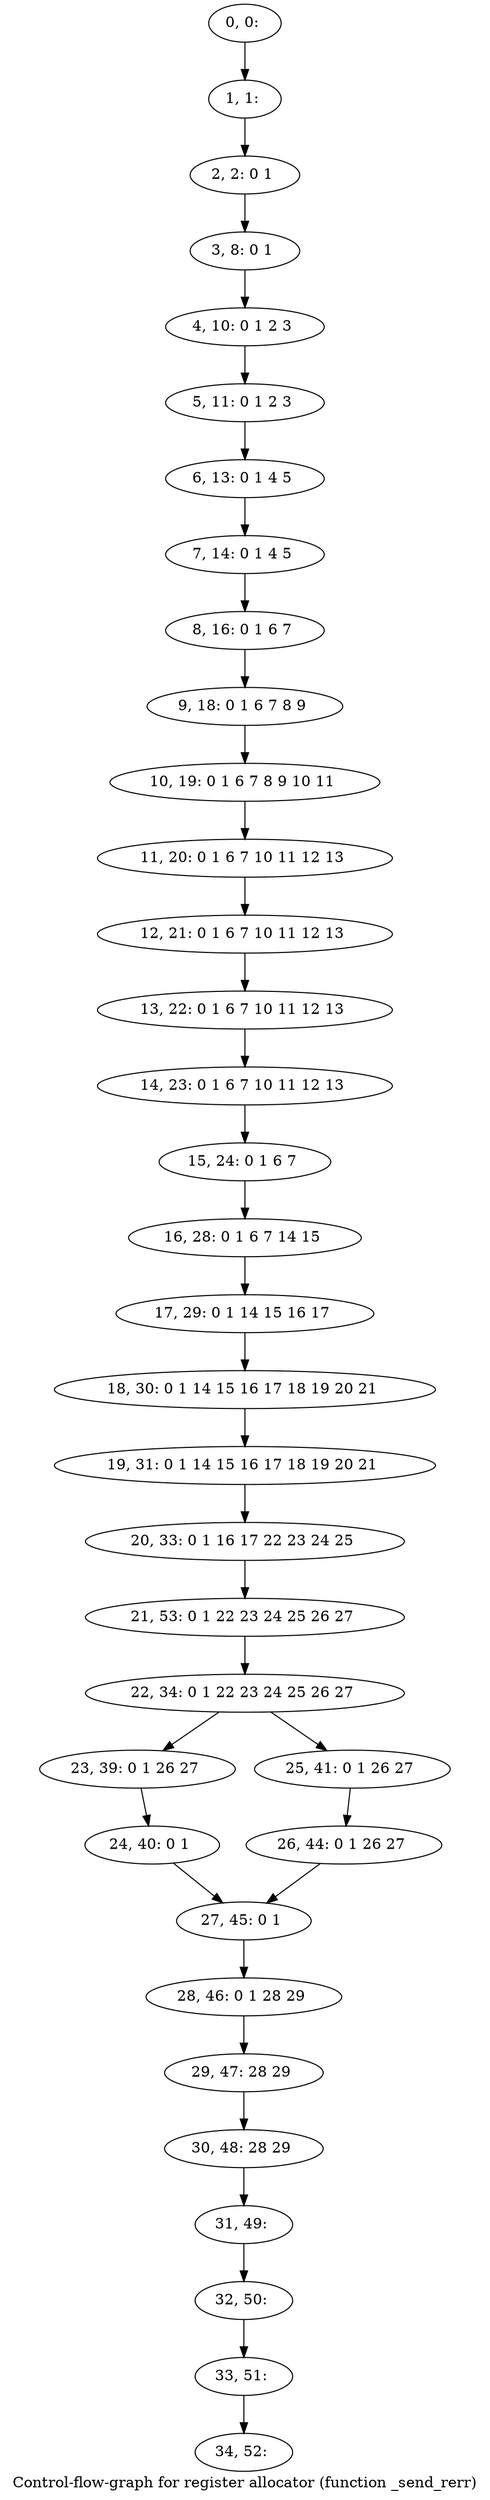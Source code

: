 digraph G {
graph [label="Control-flow-graph for register allocator (function _send_rerr)"]
0[label="0, 0: "];
1[label="1, 1: "];
2[label="2, 2: 0 1 "];
3[label="3, 8: 0 1 "];
4[label="4, 10: 0 1 2 3 "];
5[label="5, 11: 0 1 2 3 "];
6[label="6, 13: 0 1 4 5 "];
7[label="7, 14: 0 1 4 5 "];
8[label="8, 16: 0 1 6 7 "];
9[label="9, 18: 0 1 6 7 8 9 "];
10[label="10, 19: 0 1 6 7 8 9 10 11 "];
11[label="11, 20: 0 1 6 7 10 11 12 13 "];
12[label="12, 21: 0 1 6 7 10 11 12 13 "];
13[label="13, 22: 0 1 6 7 10 11 12 13 "];
14[label="14, 23: 0 1 6 7 10 11 12 13 "];
15[label="15, 24: 0 1 6 7 "];
16[label="16, 28: 0 1 6 7 14 15 "];
17[label="17, 29: 0 1 14 15 16 17 "];
18[label="18, 30: 0 1 14 15 16 17 18 19 20 21 "];
19[label="19, 31: 0 1 14 15 16 17 18 19 20 21 "];
20[label="20, 33: 0 1 16 17 22 23 24 25 "];
21[label="21, 53: 0 1 22 23 24 25 26 27 "];
22[label="22, 34: 0 1 22 23 24 25 26 27 "];
23[label="23, 39: 0 1 26 27 "];
24[label="24, 40: 0 1 "];
25[label="25, 41: 0 1 26 27 "];
26[label="26, 44: 0 1 26 27 "];
27[label="27, 45: 0 1 "];
28[label="28, 46: 0 1 28 29 "];
29[label="29, 47: 28 29 "];
30[label="30, 48: 28 29 "];
31[label="31, 49: "];
32[label="32, 50: "];
33[label="33, 51: "];
34[label="34, 52: "];
0->1 ;
1->2 ;
2->3 ;
3->4 ;
4->5 ;
5->6 ;
6->7 ;
7->8 ;
8->9 ;
9->10 ;
10->11 ;
11->12 ;
12->13 ;
13->14 ;
14->15 ;
15->16 ;
16->17 ;
17->18 ;
18->19 ;
19->20 ;
20->21 ;
21->22 ;
22->23 ;
22->25 ;
23->24 ;
24->27 ;
25->26 ;
26->27 ;
27->28 ;
28->29 ;
29->30 ;
30->31 ;
31->32 ;
32->33 ;
33->34 ;
}
